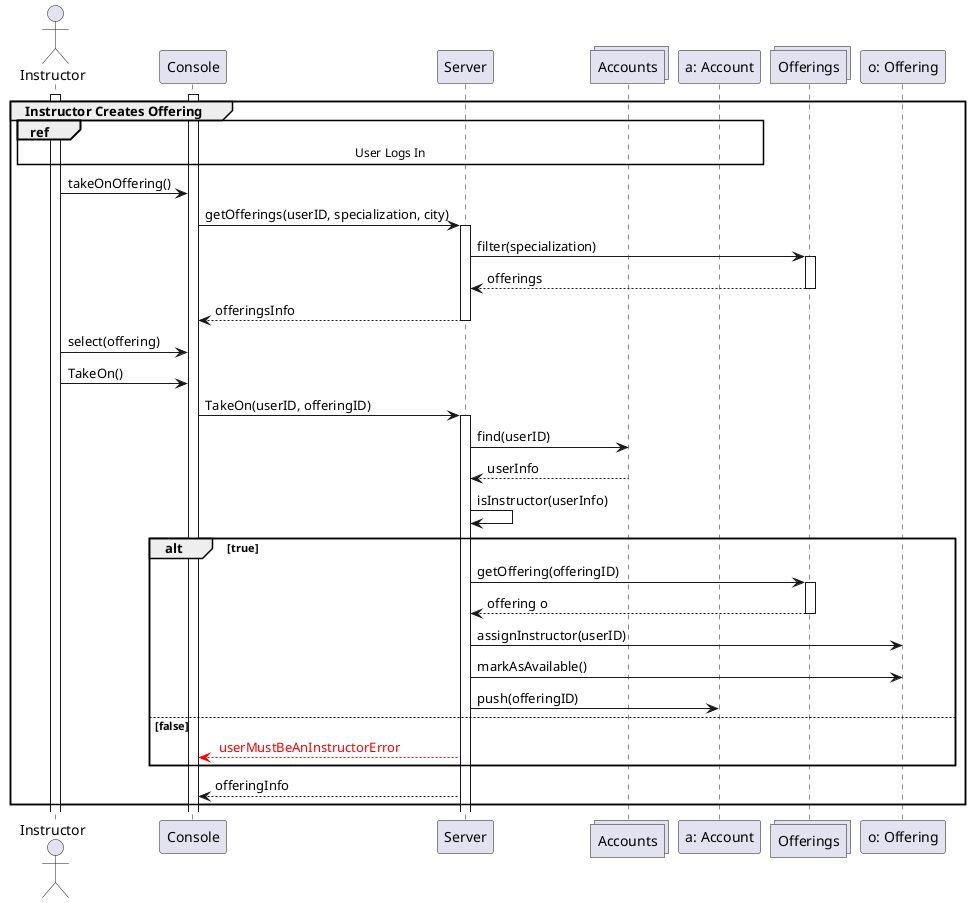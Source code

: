 @startuml TakingOffering
Actor Instructor as Instructor
participant Console as Console
participant Server as Server
collections Accounts as Accounts
participant Account as "a: Account"
collections Offerings as Offerings
participant Offering as "o: Offering"

group Instructor Creates Offering
  ref over Instructor, Account: User Logs In
  activate Instructor
  activate Console
  Instructor -> Console: takeOnOffering()
  Console -> Server++: getOfferings(userID, specialization, city)
  Server -> Offerings ++: filter(specialization)
  Offerings --> Server --: offerings
  Server --> Console --: offeringsInfo
  Instructor -> Console: select(offering)
  Instructor -> Console: TakeOn()
  Console -> Server ++: TakeOn(userID, offeringID)
  Server -> Accounts: find(userID)
  Accounts --> Server: userInfo
  Server -> Server: isInstructor(userInfo)
  alt true
    Server -> Offerings ++: getOffering(offeringID)
    Offerings --> Server --: offering o
    Server -> Offering : assignInstructor(userID)
    Server -> Offering: markAsAvailable()
    Server -> Account : push(offeringID)
  else false
    Server --[#red]> Console: <font color=red> userMustBeAnInstructorError
  end
  Server --> Console: offeringInfo
end

@enduml